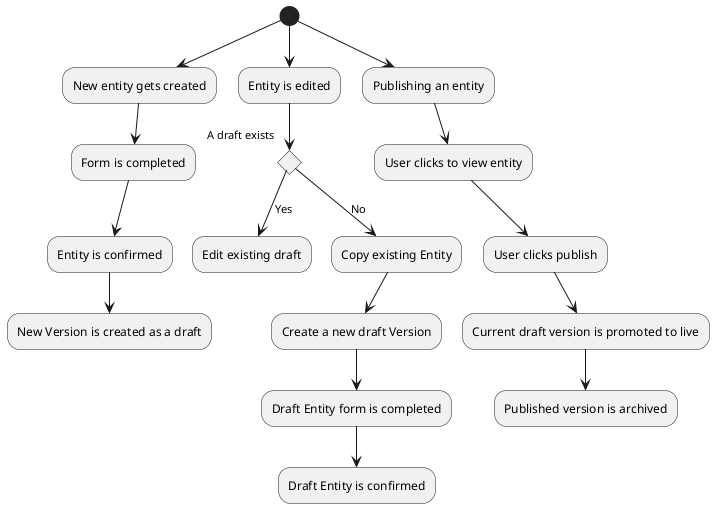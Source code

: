 @startuml flow
(*) --> "New entity gets created"
--> "Form is completed"
--> "Entity is confirmed"
--> "New Version is created as a draft"

(*) --> "Entity is edited"
--> if "A draft exists" then
  -->[Yes] "Edit existing draft"
else
  -->[No] "Copy existing Entity"
  --> "Create a new draft Version"
endif
--> "Draft Entity form is completed"
--> "Draft Entity is confirmed"

(*) --> "Publishing an entity"
--> "User clicks to view entity"
--> "User clicks publish"
--> "Current draft version is promoted to live"
--> "Published version is archived"

@enduml
